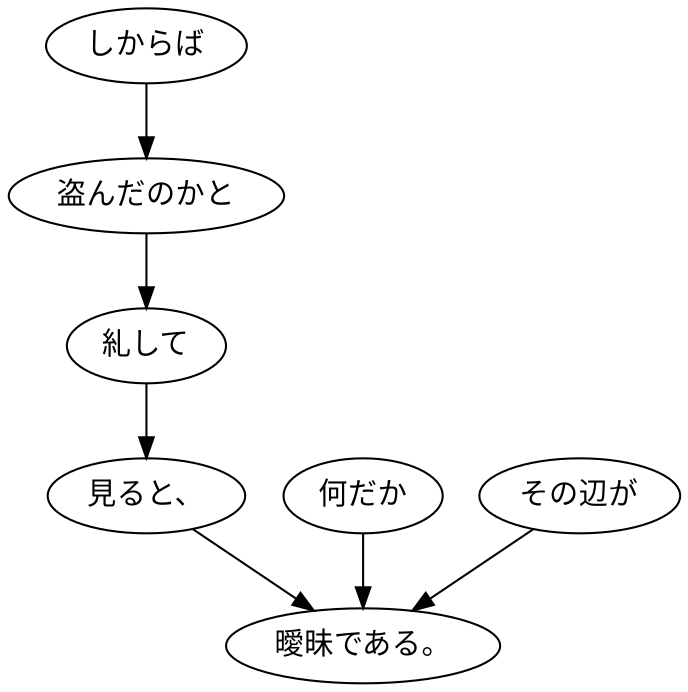 digraph graph6582 {
	node0 [label="しからば"];
	node1 [label="盗んだのかと"];
	node2 [label="糺して"];
	node3 [label="見ると、"];
	node4 [label="何だか"];
	node5 [label="その辺が"];
	node6 [label="曖昧である。"];
	node0 -> node1;
	node1 -> node2;
	node2 -> node3;
	node3 -> node6;
	node4 -> node6;
	node5 -> node6;
}
